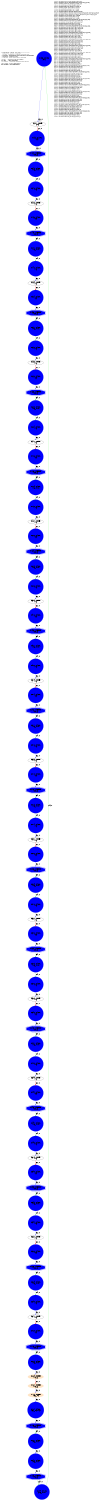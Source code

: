 digraph G {
  size="7.5,10"; center=true; ratio=auto;
  m1[fontname=Fixed,labeljust=left,label="--- Edge mode = (mode : cns_cycle) ----------------------\l  1: ctrlseq  - sequence in original inperative code     \l  2: chained  - dependency starts from end of predecessor\l  4: feedback - feedback edge                            \l  8: lpbranch - edge created from a next/exit            \l 16: soft     - constraint can be removed                \l 32: user     - user constraints                         \l 64: iomode   - constraint inherited from iomode         \l128: ctrldep  - control dependency                       \l256: datadep  - data dependency                          \l",shape=none];
  n1250[label="n1250 : ASSOC\n 50cy\n",shape=Mcircle,style=filled,color=blue];
  n3407[label="n3407 : ZOPER\n 50cy\n",shape=ellipse];
  n1249[label="n1249 : ASSOC\n 50cy+0.101\n",shape=Mcircle,style=filled,color=blue];
  n1248[label="n1248 : USEROP\n 49cy+5\n",shape=tripleoctagon,style=filled,color=blue];
  n1246[label="n1246 : ASSOC\n 49cy+0.101\n",shape=Mcircle,style=filled,color=blue];
  n1167[label="n1167 : ASSOC\n 49cy+0.101\n",shape=Mcircle,style=filled,color=blue];
  n1166[label="n1166 : USEROP\n 48cy+5\n",shape=tripleoctagon,style=filled,color=blue];
  n1164[label="n1164 : ASSOC\n 48cy+0.517431\n",shape=Mcircle,style=filled,color=blue];
  n1118[label="n1118 : DOPER\n 48cy+0.5\n",shape=ellipse,style=filled,color=bisque];
  n1084[label="n1084 : DOPER\n 47cy+5\n",shape=ellipse,style=filled,color=bisque];
  n2889[label="n2889 : DOPER\n 47cy+5\n",shape=ellipse,style=filled,color=bisque];
  n2783[label="n2783 : ASSOC\n 47cy+0.101\n",shape=Mcircle,style=filled,color=blue];
  n2782[label="n2782 : USEROP\n 46cy+5\n",shape=tripleoctagon,style=filled,color=blue];
  n2780[label="n2780 : ASSOC\n 46cy\n",shape=Mcircle,style=filled,color=blue];
  n3647[label="n3647 : ZOPER\n 47cy\n",shape=ellipse];
  n2690[label="n2690 : ASSOC\n 47cy\n",shape=Mcircle,style=filled,color=blue];
  n2689[label="n2689 : ASSOC\n 47cy+0.101\n",shape=Mcircle,style=filled,color=blue];
  n2688[label="n2688 : USEROP\n 46cy+5\n",shape=tripleoctagon,style=filled,color=blue];
  n2686[label="n2686 : ASSOC\n 46cy\n",shape=Mcircle,style=filled,color=blue];
  n3631[label="n3631 : ZOPER\n 47cy\n",shape=ellipse];
  n2594[label="n2594 : ASSOC\n 47cy\n",shape=Mcircle,style=filled,color=blue];
  n2593[label="n2593 : ASSOC\n 47cy+0.101\n",shape=Mcircle,style=filled,color=blue];
  n2592[label="n2592 : USEROP\n 46cy+5\n",shape=tripleoctagon,style=filled,color=blue];
  n2590[label="n2590 : ASSOC\n 46cy\n",shape=Mcircle,style=filled,color=blue];
  n3615[label="n3615 : ZOPER\n 47cy\n",shape=ellipse];
  n2498[label="n2498 : ASSOC\n 47cy\n",shape=Mcircle,style=filled,color=blue];
  n2497[label="n2497 : ASSOC\n 47cy+0.101\n",shape=Mcircle,style=filled,color=blue];
  n2496[label="n2496 : USEROP\n 46cy+5\n",shape=tripleoctagon,style=filled,color=blue];
  n2494[label="n2494 : ASSOC\n 46cy\n",shape=Mcircle,style=filled,color=blue];
  n3599[label="n3599 : ZOPER\n 47cy\n",shape=ellipse];
  n2402[label="n2402 : ASSOC\n 47cy\n",shape=Mcircle,style=filled,color=blue];
  n2401[label="n2401 : ASSOC\n 47cy+0.101\n",shape=Mcircle,style=filled,color=blue];
  n2400[label="n2400 : USEROP\n 46cy+5\n",shape=tripleoctagon,style=filled,color=blue];
  n2398[label="n2398 : ASSOC\n 46cy\n",shape=Mcircle,style=filled,color=blue];
  n3583[label="n3583 : ZOPER\n 47cy\n",shape=ellipse];
  n2306[label="n2306 : ASSOC\n 47cy\n",shape=Mcircle,style=filled,color=blue];
  n2305[label="n2305 : ASSOC\n 47cy+0.101\n",shape=Mcircle,style=filled,color=blue];
  n2304[label="n2304 : USEROP\n 46cy+5\n",shape=tripleoctagon,style=filled,color=blue];
  n2302[label="n2302 : ASSOC\n 46cy\n",shape=Mcircle,style=filled,color=blue];
  n3567[label="n3567 : ZOPER\n 47cy\n",shape=ellipse];
  n2210[label="n2210 : ASSOC\n 47cy\n",shape=Mcircle,style=filled,color=blue];
  n2209[label="n2209 : ASSOC\n 47cy+0.101\n",shape=Mcircle,style=filled,color=blue];
  n2208[label="n2208 : USEROP\n 46cy+5\n",shape=tripleoctagon,style=filled,color=blue];
  n2206[label="n2206 : ASSOC\n 46cy\n",shape=Mcircle,style=filled,color=blue];
  n3551[label="n3551 : ZOPER\n 47cy\n",shape=ellipse];
  n2114[label="n2114 : ASSOC\n 47cy\n",shape=Mcircle,style=filled,color=blue];
  n2113[label="n2113 : ASSOC\n 47cy+0.101\n",shape=Mcircle,style=filled,color=blue];
  n2112[label="n2112 : USEROP\n 46cy+5\n",shape=tripleoctagon,style=filled,color=blue];
  n2110[label="n2110 : ASSOC\n 46cy\n",shape=Mcircle,style=filled,color=blue];
  n3535[label="n3535 : ZOPER\n 47cy\n",shape=ellipse];
  n2018[label="n2018 : ASSOC\n 47cy\n",shape=Mcircle,style=filled,color=blue];
  n2017[label="n2017 : ASSOC\n 47cy+0.101\n",shape=Mcircle,style=filled,color=blue];
  n2016[label="n2016 : USEROP\n 46cy+5\n",shape=tripleoctagon,style=filled,color=blue];
  n2014[label="n2014 : ASSOC\n 46cy\n",shape=Mcircle,style=filled,color=blue];
  n3519[label="n3519 : ZOPER\n 47cy\n",shape=ellipse];
  n1922[label="n1922 : ASSOC\n 47cy\n",shape=Mcircle,style=filled,color=blue];
  n1921[label="n1921 : ASSOC\n 47cy+0.101\n",shape=Mcircle,style=filled,color=blue];
  n1920[label="n1920 : USEROP\n 46cy+5\n",shape=tripleoctagon,style=filled,color=blue];
  n1918[label="n1918 : ASSOC\n 46cy\n",shape=Mcircle,style=filled,color=blue];
  n3503[label="n3503 : ZOPER\n 47cy\n",shape=ellipse];
  n1826[label="n1826 : ASSOC\n 47cy\n",shape=Mcircle,style=filled,color=blue];
  n1825[label="n1825 : ASSOC\n 47cy+0.101\n",shape=Mcircle,style=filled,color=blue];
  n1824[label="n1824 : USEROP\n 46cy+5\n",shape=tripleoctagon,style=filled,color=blue];
  n1822[label="n1822 : ASSOC\n 46cy\n",shape=Mcircle,style=filled,color=blue];
  n3487[label="n3487 : ZOPER\n 47cy\n",shape=ellipse];
  n1730[label="n1730 : ASSOC\n 47cy\n",shape=Mcircle,style=filled,color=blue];
  n1729[label="n1729 : ASSOC\n 47cy+0.101\n",shape=Mcircle,style=filled,color=blue];
  n1728[label="n1728 : USEROP\n 46cy+5\n",shape=tripleoctagon,style=filled,color=blue];
  n1726[label="n1726 : ASSOC\n 46cy\n",shape=Mcircle,style=filled,color=blue];
  n3471[label="n3471 : ZOPER\n 47cy\n",shape=ellipse];
  n1634[label="n1634 : ASSOC\n 47cy\n",shape=Mcircle,style=filled,color=blue];
  n1633[label="n1633 : ASSOC\n 47cy+0.101\n",shape=Mcircle,style=filled,color=blue];
  n1632[label="n1632 : USEROP\n 46cy+5\n",shape=tripleoctagon,style=filled,color=blue];
  n1630[label="n1630 : ASSOC\n 46cy\n",shape=Mcircle,style=filled,color=blue];
  n3455[label="n3455 : ZOPER\n 47cy\n",shape=ellipse];
  n1538[label="n1538 : ASSOC\n 47cy\n",shape=Mcircle,style=filled,color=blue];
  n1537[label="n1537 : ASSOC\n 47cy+0.101\n",shape=Mcircle,style=filled,color=blue];
  n1536[label="n1536 : USEROP\n 46cy+5\n",shape=tripleoctagon,style=filled,color=blue];
  n1534[label="n1534 : ASSOC\n 46cy\n",shape=Mcircle,style=filled,color=blue];
  n3439[label="n3439 : ZOPER\n 47cy\n",shape=ellipse];
  n1442[label="n1442 : ASSOC\n 47cy\n",shape=Mcircle,style=filled,color=blue];
  n1441[label="n1441 : ASSOC\n 47cy+0.101\n",shape=Mcircle,style=filled,color=blue];
  n1440[label="n1440 : USEROP\n 46cy+5\n",shape=tripleoctagon,style=filled,color=blue];
  n1438[label="n1438 : ASSOC\n 46cy\n",shape=Mcircle,style=filled,color=blue];
  n3423[label="n3423 : ZOPER\n 47cy\n",shape=ellipse];
  n1346[label="n1346 : ASSOC\n 47cy\n",shape=Mcircle,style=filled,color=blue];
  n1345[label="n1345 : ASSOC\n 47cy+0.101\n",shape=Mcircle,style=filled,color=blue];
  n1344[label="n1344 : USEROP\n 46cy+5\n",shape=tripleoctagon,style=filled,color=blue];
  n1342[label="n1342 : ASSOC\n 46cy\n",shape=Mcircle,style=filled,color=blue];
  m2[fontname=Fixed,labeljust=left,label="n1250 : 0x7f0e82fb57c0 pe_array(0)(1).psum_out\ln3407 : 0x7f0e83198170 step:asn(psumIn_reg_array(1)(2).sva)\ln1249 : 0x7f0e82fb54f0 pe_array(0)(1).input_out\ln1248 : 0x7f0e82fb5a90 pe_array(0)(1).run()\ln1246 : 0x7f0e82fb4f40 pe_array(0)(1).psum_in\ln1167 : 0x7f0e82fa2fe0 accum_fifo_1.output\ln1166 : 0x7f0e82fa37b0 accum_fifo_1.run()\ln1164 : 0x7f0e82fa2d00 accum_fifo_1.input\ln1118 : 0x7f0e82f98690 step:if#2:step:if#2:and#1\ln1084 : 0x7f0e82f8e670 step:if#2:else:for:read_mem(accum_buf:rsc(0)(1).@)#1\ln2889 : 0x7f0e83129290 step:if#3:for:write_mem(accum_buf:rsc(0)(1).@)#1\ln2783 : 0x7f0e8310c180 output_fifo_1.output\ln2782 : 0x7f0e8310c950 output_fifo_1.run()\ln2780 : 0x7f0e8310bea0 output_fifo_1.input\ln3647 : 0x7f0e831c4280 step:asn(psumIn_reg_array(16)(2).sva)\ln2690 : 0x7f0e830f76a0 pe_array(15)(1).psum_out\ln2689 : 0x7f0e830f73f0 pe_array(15)(1).input_out\ln2688 : 0x7f0e830f79a0 pe_array(15)(1).run()\ln2686 : 0x7f0e830f6e80 pe_array(15)(1).psum_in\ln3631 : 0x7f0e831c1380 step:asn(psumIn_reg_array(15)(2).sva)\ln2594 : 0x7f0e830e2140 pe_array(14)(1).psum_out\ln2593 : 0x7f0e830e1e90 pe_array(14)(1).input_out\ln2592 : 0x7f0e830e2440 pe_array(14)(1).run()\ln2590 : 0x7f0e830e1950 pe_array(14)(1).psum_in\ln3615 : 0x7f0e831be470 step:asn(psumIn_reg_array(14)(2).sva)\ln2498 : 0x7f0e830cc210 pe_array(13)(1).psum_out\ln2497 : 0x7f0e830cbf60 pe_array(13)(1).input_out\ln2496 : 0x7f0e8306eb80 pe_array(13)(1).run()\ln2494 : 0x7f0e830cb9b0 pe_array(13)(1).psum_in\ln3599 : 0x7f0e831bb570 step:asn(psumIn_reg_array(13)(2).sva)\ln2402 : 0x7f0e830b6cf0 pe_array(12)(1).psum_out\ln2401 : 0x7f0e830b6a40 pe_array(12)(1).input_out\ln2400 : 0x7f0e830b6f70 pe_array(12)(1).run()\ln2398 : 0x7f0e830b6490 pe_array(12)(1).psum_in\ln3583 : 0x7f0e831b8670 step:asn(psumIn_reg_array(12)(2).sva)\ln2306 : 0x7f0e830a17e0 pe_array(11)(1).psum_out\ln2305 : 0x7f0e830a1530 pe_array(11)(1).input_out\ln2304 : 0x7f0e830a1ae0 pe_array(11)(1).run()\ln2302 : 0x7f0e830a0f50 pe_array(11)(1).psum_in\ln3567 : 0x7f0e831b5760 step:asn(psumIn_reg_array(11)(2).sva)\ln2210 : 0x7f0e8308c2b0 pe_array(10)(1).psum_out\ln2209 : 0x7f0e8308c000 pe_array(10)(1).input_out\ln2208 : 0x7f0e8308c5b0 pe_array(10)(1).run()\ln2206 : 0x7f0e8308ba50 pe_array(10)(1).psum_in\ln3551 : 0x7f0e831b2860 step:asn(psumIn_reg_array(10)(2).sva)\ln2114 : 0x7f0e83076f20 pe_array(9)(1).psum_out\ln2113 : 0x7f0e83076c70 pe_array(9)(1).input_out\ln2112 : 0x7f0e83077220 pe_array(9)(1).run()\ln2110 : 0x7f0e830766c0 pe_array(9)(1).psum_in\ln3535 : 0x7f0e831af960 step:asn(psumIn_reg_array(9)(2).sva)\ln2018 : 0x7f0e83061560 pe_array(8)(1).psum_out\ln2017 : 0x7f0e83061290 pe_array(8)(1).input_out\ln2016 : 0x7f0e83061830 pe_array(8)(1).run()\ln2014 : 0x7f0e83060d20 pe_array(8)(1).psum_in\ln3519 : 0x7f0e831aca50 step:asn(psumIn_reg_array(8)(2).sva)\ln1922 : 0x7f0e8304ac00 pe_array(7)(1).psum_out\ln1921 : 0x7f0e8304a930 pe_array(7)(1).input_out\ln1920 : 0x7f0e8304aed0 pe_array(7)(1).run()\ln1918 : 0x7f0e8304a3c0 pe_array(7)(1).psum_in\ln3503 : 0x7f0e831a9b50 step:asn(psumIn_reg_array(7)(2).sva)\ln1826 : 0x7f0e83035890 pe_array(6)(1).psum_out\ln1825 : 0x7f0e830355c0 pe_array(6)(1).input_out\ln1824 : 0x7f0e83035b60 pe_array(6)(1).run()\ln1822 : 0x7f0e83035010 pe_array(6)(1).psum_in\ln3487 : 0x7f0e831a6c60 step:asn(psumIn_reg_array(6)(2).sva)\ln1730 : 0x7f0e83020120 pe_array(5)(1).psum_out\ln1729 : 0x7f0e8301fe50 pe_array(5)(1).input_out\ln1728 : 0x7f0e830203f0 pe_array(5)(1).run()\ln1726 : 0x7f0e8301f870 pe_array(5)(1).psum_in\ln3471 : 0x7f0e831a3d50 step:asn(psumIn_reg_array(5)(2).sva)\ln1634 : 0x7f0e8300adb0 pe_array(4)(1).psum_out\ln1633 : 0x7f0e8300aae0 pe_array(4)(1).input_out\ln1632 : 0x7f0e8300afc0 pe_array(4)(1).run()\ln1630 : 0x7f0e8300a530 pe_array(4)(1).psum_in\ln3455 : 0x7f0e831a0e60 step:asn(psumIn_reg_array(4)(2).sva)\ln1538 : 0x7f0e82ff5780 pe_array(3)(1).psum_out\ln1537 : 0x7f0e82ff54b0 pe_array(3)(1).input_out\ln1536 : 0x7f0e82ff5a50 pe_array(3)(1).run()\ln1534 : 0x7f0e82ff4f00 pe_array(3)(1).psum_in\ln3439 : 0x7f0e8319df60 step:asn(psumIn_reg_array(3)(2).sva)\ln1442 : 0x7f0e82fe0230 pe_array(2)(1).psum_out\ln1441 : 0x7f0e82fdff60 pe_array(2)(1).input_out\ln1440 : 0x7f0e82fe0500 pe_array(2)(1).run()\ln1438 : 0x7f0e82fdf980 pe_array(2)(1).psum_in\ln3423 : 0x7f0e8319b060 step:asn(psumIn_reg_array(2)(2).sva)\ln1346 : 0x7f0e82fcac90 pe_array(1)(1).psum_out\ln1345 : 0x7f0e82fca9c0 pe_array(1)(1).input_out\ln1344 : 0x7f0e82fc2ed0 pe_array(1)(1).run()\ln1342 : 0x7f0e82fca450 pe_array(1)(1).psum_in\l",shape=none];
  n1250 -> n3407[label="258 : 0",color=blue];
  n1249 -> n1250[label="129 : 0",color=green2];
  n1248 -> n1249[label="259 : 0",color=green2];
  n1246 -> n1248[label="258 : 0",color=blue];
  n1167 -> n1246[label="258 : 0",color=blue];
  n1166 -> n1167[label="259 : 0",color=green2];
  n1164 -> n1166[label="258 : 0",color=blue];
  n1118 -> n1164[label="258 : 0",color=blue];
  n1084 -> n1118[label="258 : 0",color=blue];
  n2889 -> n1084[label="262 : 0",color=red, style=bold];
  n2783 -> n2889[label="258 : 0",color=blue];
  n2782 -> n2783[label="259 : 0",color=green2];
  n2780 -> n2782[label="258 : 0",color=blue];
  n3647 -> n2780[label="262 : 0",color=red, style=bold];
  n2690 -> n3647[label="258 : 0",color=blue];
  n2689 -> n2690[label="129 : 0",color=green2];
  n2688 -> n2689[label="259 : 0",color=green2];
  n2686 -> n2688[label="258 : 0",color=blue];
  n3631 -> n2686[label="262 : 0",color=red, style=bold];
  n2594 -> n3631[label="258 : 0",color=blue];
  n2593 -> n2594[label="129 : 0",color=green2];
  n2592 -> n2593[label="259 : 0",color=green2];
  n2590 -> n2592[label="258 : 0",color=blue];
  n3615 -> n2590[label="262 : 0",color=red, style=bold];
  n2498 -> n3615[label="258 : 0",color=blue];
  n2497 -> n2498[label="129 : 0",color=green2];
  n2496 -> n2497[label="259 : 0",color=green2];
  n2494 -> n2496[label="258 : 0",color=blue];
  n3599 -> n2494[label="262 : 0",color=red, style=bold];
  n2402 -> n3599[label="258 : 0",color=blue];
  n2401 -> n2402[label="129 : 0",color=green2];
  n2400 -> n2401[label="259 : 0",color=green2];
  n2398 -> n2400[label="258 : 0",color=blue];
  n3583 -> n2398[label="262 : 0",color=red, style=bold];
  n2306 -> n3583[label="258 : 0",color=blue];
  n2305 -> n2306[label="129 : 0",color=green2];
  n2304 -> n2305[label="259 : 0",color=green2];
  n2302 -> n2304[label="258 : 0",color=blue];
  n3567 -> n2302[label="262 : 0",color=red, style=bold];
  n2210 -> n3567[label="258 : 0",color=blue];
  n2209 -> n2210[label="129 : 0",color=green2];
  n2208 -> n2209[label="259 : 0",color=green2];
  n2206 -> n2208[label="258 : 0",color=blue];
  n3551 -> n2206[label="262 : 0",color=red, style=bold];
  n2114 -> n3551[label="258 : 0",color=blue];
  n2113 -> n2114[label="129 : 0",color=green2];
  n2112 -> n2113[label="259 : 0",color=green2];
  n2110 -> n2112[label="258 : 0",color=blue];
  n3535 -> n2110[label="262 : 0",color=red, style=bold];
  n2018 -> n3535[label="258 : 0",color=blue];
  n2017 -> n2018[label="129 : 0",color=green2];
  n2016 -> n2017[label="259 : 0",color=green2];
  n2014 -> n2016[label="258 : 0",color=blue];
  n3519 -> n2014[label="262 : 0",color=red, style=bold];
  n1922 -> n3519[label="258 : 0",color=blue];
  n1921 -> n1922[label="129 : 0",color=green2];
  n1920 -> n1921[label="259 : 0",color=green2];
  n1918 -> n1920[label="258 : 0",color=blue];
  n3503 -> n1918[label="262 : 0",color=red, style=bold];
  n1826 -> n3503[label="258 : 0",color=blue];
  n1825 -> n1826[label="129 : 0",color=green2];
  n1824 -> n1825[label="259 : 0",color=green2];
  n1822 -> n1824[label="258 : 0",color=blue];
  n3487 -> n1822[label="262 : 0",color=red, style=bold];
  n1730 -> n3487[label="258 : 0",color=blue];
  n1729 -> n1730[label="129 : 0",color=green2];
  n1728 -> n1729[label="259 : 0",color=green2];
  n1726 -> n1728[label="258 : 0",color=blue];
  n3471 -> n1726[label="262 : 0",color=red, style=bold];
  n1634 -> n3471[label="258 : 0",color=blue];
  n1633 -> n1634[label="129 : 0",color=green2];
  n1632 -> n1633[label="259 : 0",color=green2];
  n1630 -> n1632[label="258 : 0",color=blue];
  n3455 -> n1630[label="262 : 0",color=red, style=bold];
  n1538 -> n3455[label="258 : 0",color=blue];
  n1537 -> n1538[label="129 : 0",color=green2];
  n1536 -> n1537[label="259 : 0",color=green2];
  n1534 -> n1536[label="258 : 0",color=blue];
  n3439 -> n1534[label="262 : 0",color=red, style=bold];
  n1442 -> n3439[label="258 : 0",color=blue];
  n1441 -> n1442[label="129 : 0",color=green2];
  n1440 -> n1441[label="259 : 0",color=green2];
  n1438 -> n1440[label="258 : 0",color=blue];
  n3423 -> n1438[label="262 : 0",color=red, style=bold];
  n1346 -> n3423[label="258 : 0",color=blue];
  n1345 -> n1346[label="129 : 0",color=green2];
  n1344 -> n1345[label="259 : 0",color=green2];
  n1342 -> n1344[label="258 : 0",color=blue];
  n3407 -> n1342[label="262 : 0",color=red, style=bold];
}

